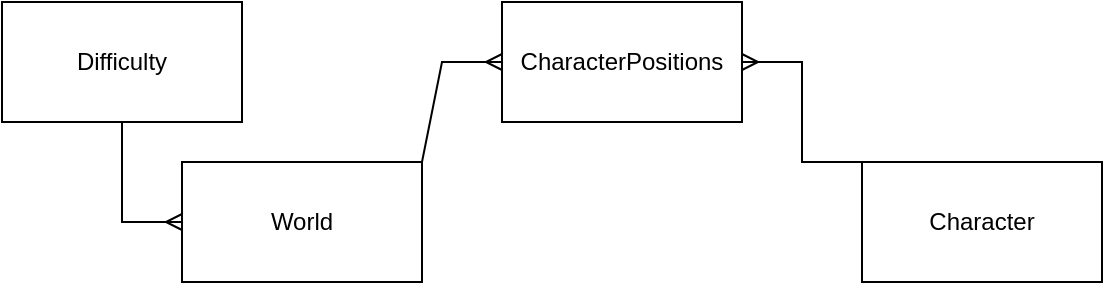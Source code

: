 <mxfile version="20.8.23" type="device"><diagram name="Page-1" id="o278mO88M9Bh5zpo5ECz"><mxGraphModel dx="1050" dy="541" grid="1" gridSize="10" guides="1" tooltips="1" connect="1" arrows="1" fold="1" page="1" pageScale="1" pageWidth="827" pageHeight="1169" math="0" shadow="0"><root><mxCell id="0"/><mxCell id="1" parent="0"/><mxCell id="K1-x9PxtcSx7f9G6VzP4-1" value="World" style="rounded=0;whiteSpace=wrap;html=1;" vertex="1" parent="1"><mxGeometry x="310" y="180" width="120" height="60" as="geometry"/></mxCell><mxCell id="K1-x9PxtcSx7f9G6VzP4-2" value="Character" style="rounded=0;whiteSpace=wrap;html=1;" vertex="1" parent="1"><mxGeometry x="650" y="180" width="120" height="60" as="geometry"/></mxCell><mxCell id="K1-x9PxtcSx7f9G6VzP4-3" value="CharacterPositions" style="rounded=0;whiteSpace=wrap;html=1;" vertex="1" parent="1"><mxGeometry x="470" y="100" width="120" height="60" as="geometry"/></mxCell><mxCell id="K1-x9PxtcSx7f9G6VzP4-4" value="Difficulty" style="rounded=0;whiteSpace=wrap;html=1;" vertex="1" parent="1"><mxGeometry x="220" y="100" width="120" height="60" as="geometry"/></mxCell><mxCell id="K1-x9PxtcSx7f9G6VzP4-5" value="" style="edgeStyle=entityRelationEdgeStyle;fontSize=12;html=1;endArrow=ERmany;rounded=0;exitX=0.25;exitY=1;exitDx=0;exitDy=0;entryX=0;entryY=0.5;entryDx=0;entryDy=0;" edge="1" parent="1" source="K1-x9PxtcSx7f9G6VzP4-4" target="K1-x9PxtcSx7f9G6VzP4-1"><mxGeometry width="100" height="100" relative="1" as="geometry"><mxPoint x="230" y="440" as="sourcePoint"/><mxPoint x="330" y="340" as="targetPoint"/></mxGeometry></mxCell><mxCell id="K1-x9PxtcSx7f9G6VzP4-6" value="" style="edgeStyle=entityRelationEdgeStyle;fontSize=12;html=1;endArrow=ERmany;rounded=0;exitX=0.75;exitY=0;exitDx=0;exitDy=0;entryX=0;entryY=0.5;entryDx=0;entryDy=0;" edge="1" parent="1" source="K1-x9PxtcSx7f9G6VzP4-1" target="K1-x9PxtcSx7f9G6VzP4-3"><mxGeometry width="100" height="100" relative="1" as="geometry"><mxPoint x="460" y="390" as="sourcePoint"/><mxPoint x="560" y="290" as="targetPoint"/></mxGeometry></mxCell><mxCell id="K1-x9PxtcSx7f9G6VzP4-7" value="" style="edgeStyle=entityRelationEdgeStyle;fontSize=12;html=1;endArrow=ERmany;rounded=0;entryX=1;entryY=0.5;entryDx=0;entryDy=0;exitX=0;exitY=0;exitDx=0;exitDy=0;" edge="1" parent="1" source="K1-x9PxtcSx7f9G6VzP4-2" target="K1-x9PxtcSx7f9G6VzP4-3"><mxGeometry width="100" height="100" relative="1" as="geometry"><mxPoint x="530" y="440" as="sourcePoint"/><mxPoint x="630" y="340" as="targetPoint"/></mxGeometry></mxCell></root></mxGraphModel></diagram></mxfile>